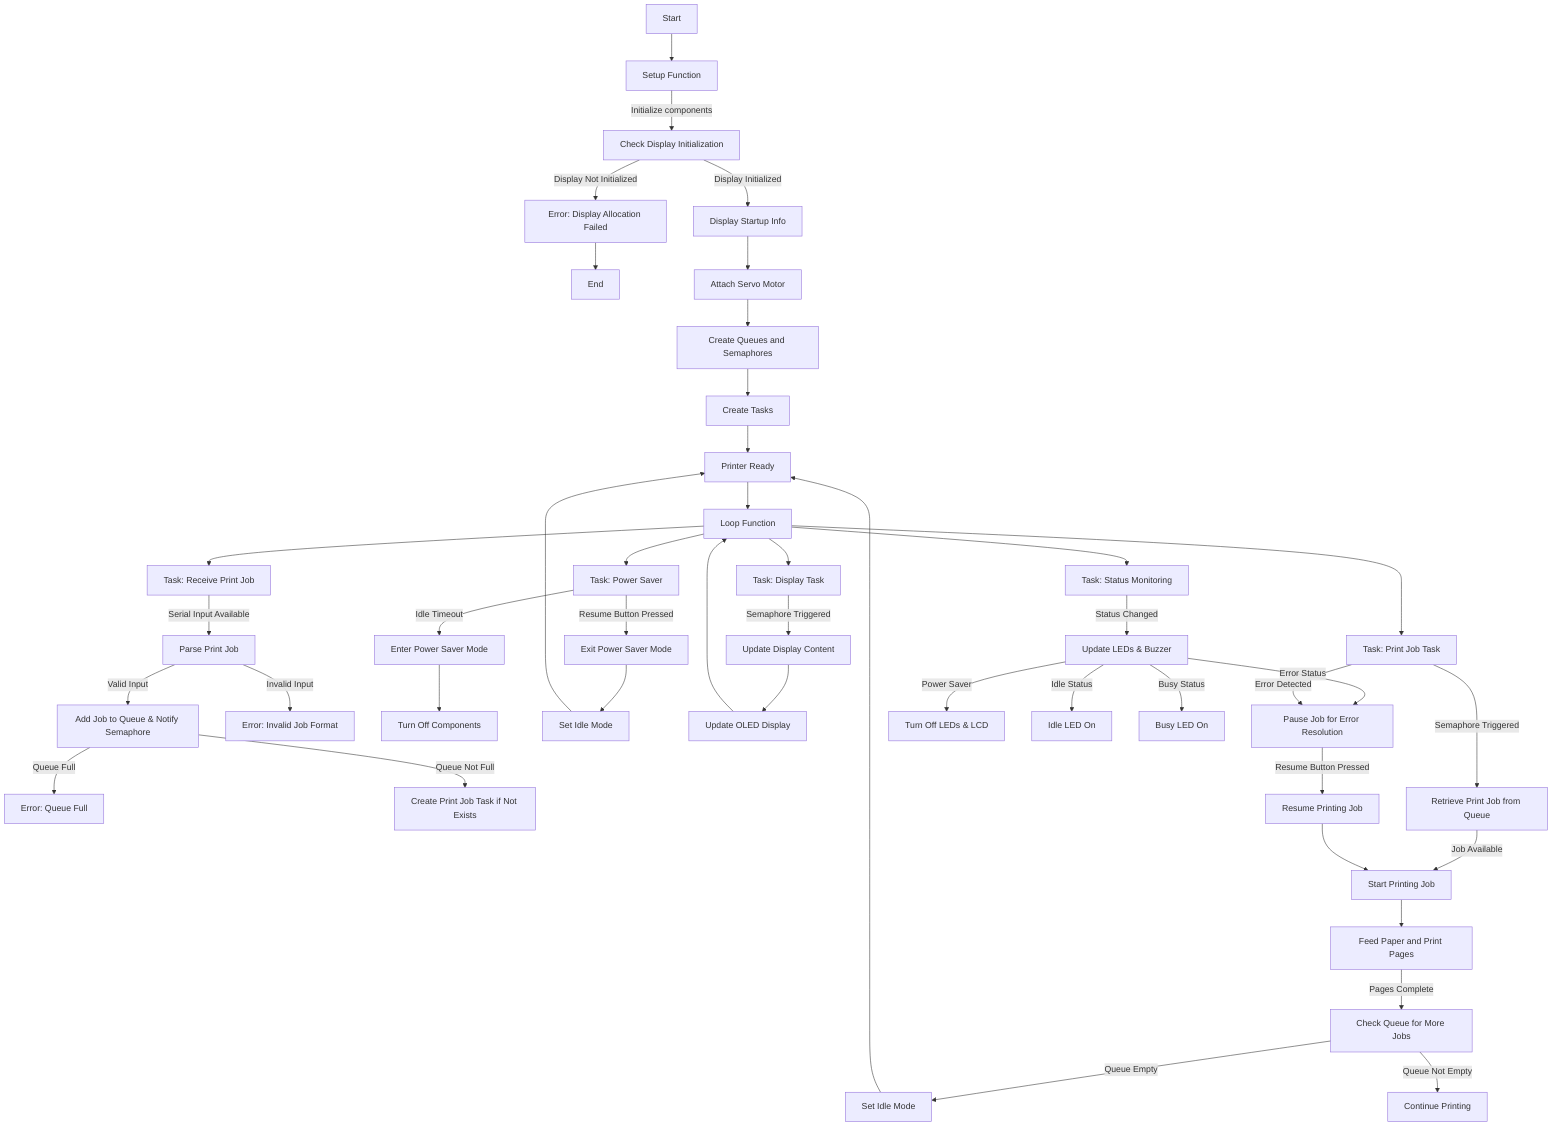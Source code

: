 flowchart TD
    A[Start] --> B[Setup Function]
    B -->|Initialize components| C[Check Display Initialization]
    C -->|Display Initialized| D[Display Startup Info]
    C -->|Display Not Initialized| E[Error: Display Allocation Failed]
    E --> F[End]

    D --> G[Attach Servo Motor]
    G --> H[Create Queues and Semaphores]
    H --> I[Create Tasks]
    I --> J[Printer Ready]
    J --> K[Loop Function]

    K --> L[Task: Receive Print Job]
    L -->|Serial Input Available| M[Parse Print Job]
    M -->|Valid Input| N[Add Job to Queue & Notify Semaphore]
    M -->|Invalid Input| O[Error: Invalid Job Format]
    N -->|Queue Full| P[Error: Queue Full]
    N -->|Queue Not Full| Q[Create Print Job Task if Not Exists]

    K --> R[Task: Power Saver]
    R -->|Resume Button Pressed| S[Exit Power Saver Mode]
    R -->|Idle Timeout| T[Enter Power Saver Mode]
    T --> U[Turn Off Components]
    S --> V[Set Idle Mode]

    K --> W[Task: Print Job Task]
    W -->|Semaphore Triggered| X[Retrieve Print Job from Queue]
    X -->|Job Available| Y[Start Printing Job]
    Y --> Z[Feed Paper and Print Pages]
    Z -->|Pages Complete| AA[Check Queue for More Jobs]
    AA -->|Queue Empty| AB[Set Idle Mode]
    AA -->|Queue Not Empty| AC[Continue Printing]

    K --> AD[Task: Display Task]
    AD -->|Semaphore Triggered| AE[Update Display Content]
    AE --> AF[Update OLED Display]

    K --> AG[Task: Status Monitoring]
    AG -->|Status Changed| AH[Update LEDs & Buzzer]
    AH -->|Error Status| AI[Error LED & Buzzer]
    AH -->|Power Saver| AJ[Turn Off LEDs & LCD]
    AH -->|Idle Status| AK[Idle LED On]
    AH -->|Busy Status| AL[Busy LED On]

    W -->|Error Detected| AI[Pause Job for Error Resolution]
    AI -->|Resume Button Pressed| AM[Resume Printing Job]

    V --> J
    AB --> J
    AF --> K
    AM --> Y